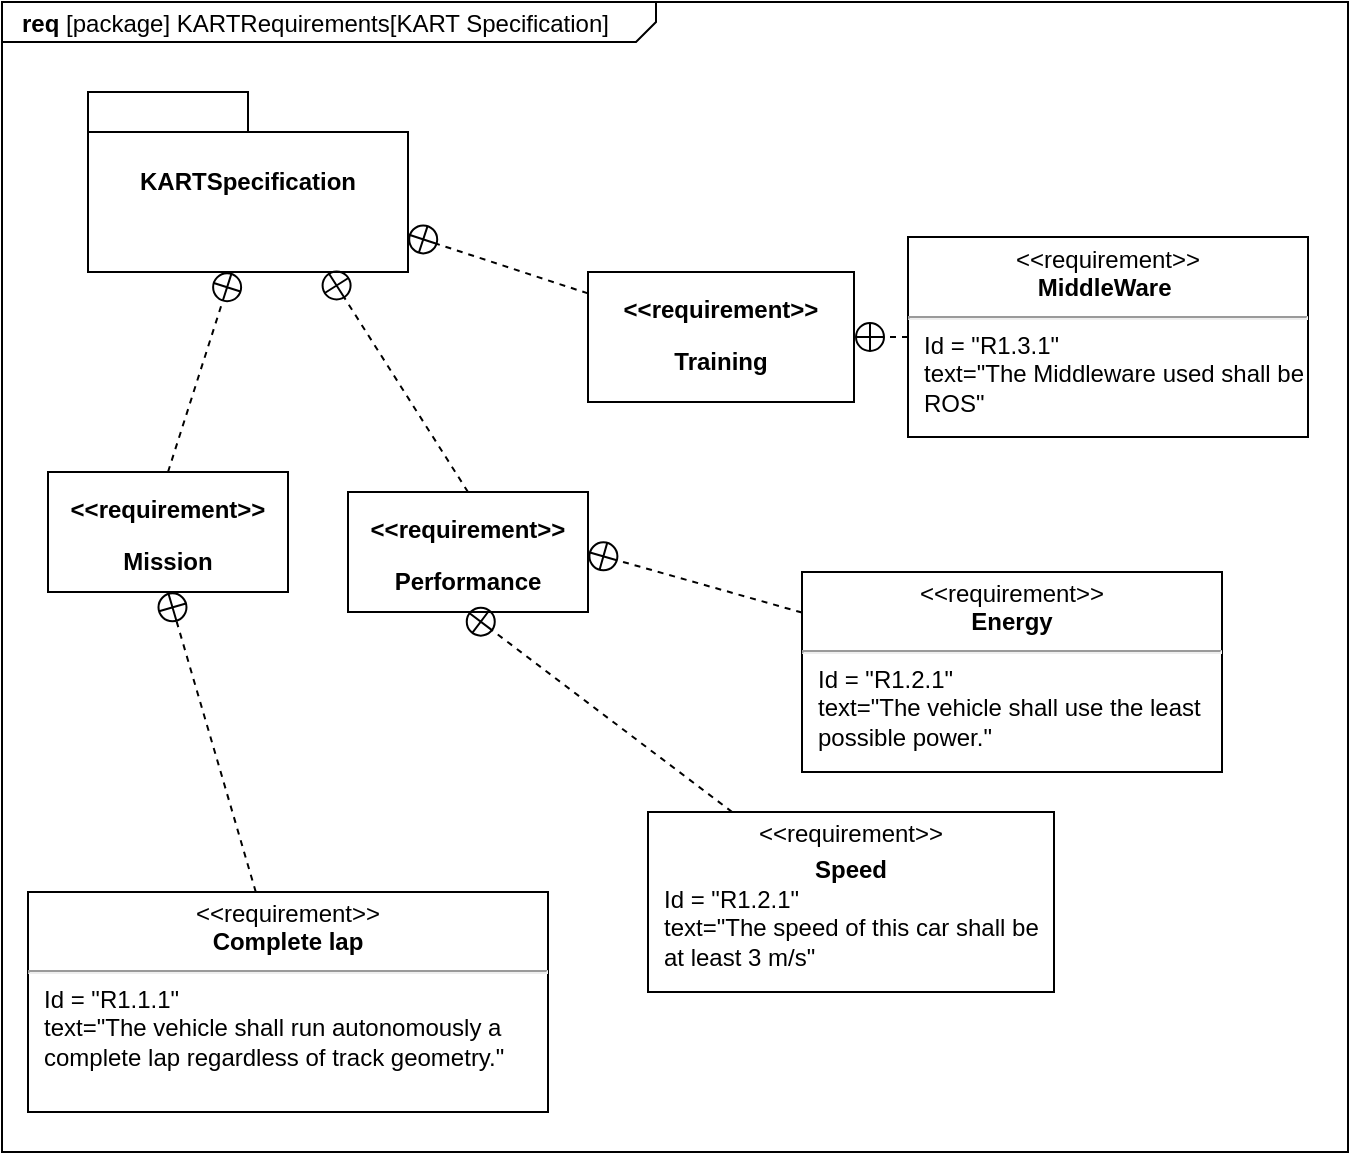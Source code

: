 <mxfile version="12.9.13" type="device"><diagram name="Page-1" id="929967ad-93f9-6ef4-fab6-5d389245f69c"><mxGraphModel dx="1144" dy="676" grid="1" gridSize="10" guides="1" tooltips="1" connect="1" arrows="1" fold="1" page="1" pageScale="1.5" pageWidth="1169" pageHeight="826" background="none" math="0" shadow="0"><root><mxCell id="0" style=";html=1;"/><mxCell id="1" style=";html=1;" parent="0"/><mxCell id="1672d66443f91eb5-1" value="&lt;p style=&quot;margin: 0px ; margin-top: 4px ; margin-left: 10px ; text-align: left&quot;&gt;&lt;b&gt;req&lt;/b&gt;&amp;nbsp;[package] KARTRequirements[KART Specification]&lt;/p&gt;" style="html=1;strokeWidth=1;shape=mxgraph.sysml.package;html=1;overflow=fill;whiteSpace=wrap;fillColor=none;gradientColor=none;fontSize=12;align=center;labelX=327.64;" parent="1" vertex="1"><mxGeometry x="317" y="295" width="673" height="575" as="geometry"/></mxCell><mxCell id="1672d66443f91eb5-2" value="KARTSpecification" style="shape=folder;tabWidth=80;tabHeight=20;tabPosition=left;strokeWidth=1;html=1;whiteSpace=wrap;align=center;fontSize=12;fontStyle=1" parent="1" vertex="1"><mxGeometry x="360" y="340" width="160" height="90" as="geometry"/></mxCell><mxCell id="pp1o5HmMVu40w1PAyCwE-11" style="edgeStyle=none;rounded=0;orthogonalLoop=1;jettySize=auto;html=1;dashed=1;endArrow=circlePlus;endFill=0;" edge="1" parent="1" source="1672d66443f91eb5-4" target="1672d66443f91eb5-2"><mxGeometry relative="1" as="geometry"/></mxCell><mxCell id="1672d66443f91eb5-4" value="&lt;p&gt;&amp;lt;&amp;lt;requirement&amp;gt;&amp;gt;&lt;/p&gt;&lt;p&gt;Training&lt;/p&gt;" style="shape=rect;html=1;overflow=fill;whiteSpace=wrap;align=center;fontStyle=1" parent="1" vertex="1"><mxGeometry x="610" y="430" width="133" height="65" as="geometry"/></mxCell><mxCell id="pp1o5HmMVu40w1PAyCwE-12" style="edgeStyle=none;rounded=0;orthogonalLoop=1;jettySize=auto;html=1;exitX=0.5;exitY=0;exitDx=0;exitDy=0;entryX=0.75;entryY=1;entryDx=0;entryDy=0;entryPerimeter=0;dashed=1;endArrow=circlePlus;endFill=0;" edge="1" parent="1" source="1672d66443f91eb5-5" target="1672d66443f91eb5-2"><mxGeometry relative="1" as="geometry"/></mxCell><mxCell id="1672d66443f91eb5-5" value="&lt;p&gt;&amp;lt;&amp;lt;requirement&amp;gt;&amp;gt;&lt;/p&gt;&lt;p&gt;Performance&lt;/p&gt;" style="shape=rect;html=1;overflow=fill;whiteSpace=wrap;align=center;fontStyle=1" parent="1" vertex="1"><mxGeometry x="490" y="540" width="120" height="60" as="geometry"/></mxCell><mxCell id="pp1o5HmMVu40w1PAyCwE-9" style="edgeStyle=none;rounded=0;orthogonalLoop=1;jettySize=auto;html=1;entryX=1;entryY=0.5;entryDx=0;entryDy=0;dashed=1;endArrow=circlePlus;endFill=0;" edge="1" parent="1" source="1672d66443f91eb5-10" target="1672d66443f91eb5-5"><mxGeometry relative="1" as="geometry"/></mxCell><mxCell id="1672d66443f91eb5-10" value="&lt;p style=&quot;margin: 0px ; margin-top: 4px ; text-align: center&quot;&gt;&amp;lt;&amp;lt;requirement&amp;gt;&amp;gt;&lt;br&gt;&lt;b&gt;Energy&lt;/b&gt;&lt;/p&gt;&lt;hr&gt;&lt;p style=&quot;margin: 0px ; margin-left: 8px ; text-align: left&quot;&gt;Id = &quot;R1.2.1&quot;&lt;/p&gt;&lt;p style=&quot;margin: 0px ; margin-left: 8px ; text-align: left&quot;&gt;text=&quot;The vehicle shall use the least possible power.&quot;&lt;/p&gt;" style="shape=rect;html=1;overflow=fill;whiteSpace=wrap;" parent="1" vertex="1"><mxGeometry x="717" y="580" width="210" height="100" as="geometry"/></mxCell><mxCell id="pp1o5HmMVu40w1PAyCwE-13" style="edgeStyle=none;rounded=0;orthogonalLoop=1;jettySize=auto;html=1;exitX=0.5;exitY=0;exitDx=0;exitDy=0;entryX=0.45;entryY=1;entryDx=0;entryDy=0;entryPerimeter=0;dashed=1;endArrow=circlePlus;endFill=0;" edge="1" parent="1" source="CnX41sEstj0uVsN7zbUR-1" target="1672d66443f91eb5-2"><mxGeometry relative="1" as="geometry"/></mxCell><mxCell id="CnX41sEstj0uVsN7zbUR-1" value="&lt;p&gt;&amp;lt;&amp;lt;requirement&amp;gt;&amp;gt;&lt;/p&gt;&lt;p&gt;Mission&lt;/p&gt;" style="shape=rect;html=1;overflow=fill;whiteSpace=wrap;align=center;fontStyle=1" parent="1" vertex="1"><mxGeometry x="340" y="530" width="120" height="60" as="geometry"/></mxCell><mxCell id="pp1o5HmMVu40w1PAyCwE-7" style="rounded=0;orthogonalLoop=1;jettySize=auto;html=1;entryX=0.5;entryY=1;entryDx=0;entryDy=0;dashed=1;endArrow=circlePlus;endFill=0;" edge="1" parent="1" source="CnX41sEstj0uVsN7zbUR-2" target="CnX41sEstj0uVsN7zbUR-1"><mxGeometry relative="1" as="geometry"/></mxCell><mxCell id="CnX41sEstj0uVsN7zbUR-2" value="&lt;p style=&quot;margin: 0px ; margin-top: 4px ; text-align: center&quot;&gt;&amp;lt;&amp;lt;requirement&amp;gt;&amp;gt;&lt;br&gt;&lt;b&gt;Complete lap&lt;/b&gt;&lt;/p&gt;&lt;hr&gt;&lt;p style=&quot;margin: 0px ; margin-left: 8px ; text-align: left&quot;&gt;Id = &quot;R1.1.1&quot;&lt;/p&gt;&lt;p style=&quot;margin: 0px ; margin-left: 8px ; text-align: left&quot;&gt;text=&quot;The vehicle shall run autonomously a complete lap regardless of track geometry.&quot;&lt;/p&gt;" style="shape=rect;html=1;overflow=fill;whiteSpace=wrap;" parent="1" vertex="1"><mxGeometry x="330" y="740" width="260" height="110" as="geometry"/></mxCell><mxCell id="pp1o5HmMVu40w1PAyCwE-8" style="edgeStyle=none;rounded=0;orthogonalLoop=1;jettySize=auto;html=1;entryX=0.5;entryY=1;entryDx=0;entryDy=0;dashed=1;endArrow=circlePlus;endFill=0;" edge="1" parent="1" source="CnX41sEstj0uVsN7zbUR-16" target="1672d66443f91eb5-5"><mxGeometry relative="1" as="geometry"/></mxCell><mxCell id="CnX41sEstj0uVsN7zbUR-16" value="&lt;p style=&quot;margin: 0px ; margin-top: 4px ; text-align: center&quot;&gt;&amp;lt;&amp;lt;requirement&amp;gt;&amp;gt;&lt;/p&gt;&lt;p style=&quot;margin: 0px ; margin-top: 4px ; text-align: center&quot;&gt;&lt;b&gt;Speed&lt;/b&gt;&lt;br&gt;&lt;/p&gt;&lt;p style=&quot;margin: 0px ; margin-left: 8px ; text-align: left&quot;&gt;Id = &quot;R1.2.1&quot;&lt;/p&gt;&lt;p style=&quot;margin: 0px ; margin-left: 8px ; text-align: left&quot;&gt;text=&quot;The speed of this car shall be at least 3 m/s&quot;&lt;/p&gt;" style="shape=rect;html=1;overflow=fill;whiteSpace=wrap;" parent="1" vertex="1"><mxGeometry x="640" y="700" width="203" height="90" as="geometry"/></mxCell><mxCell id="pp1o5HmMVu40w1PAyCwE-10" style="edgeStyle=none;rounded=0;orthogonalLoop=1;jettySize=auto;html=1;entryX=1;entryY=0.5;entryDx=0;entryDy=0;dashed=1;endArrow=circlePlus;endFill=0;" edge="1" parent="1" source="pp1o5HmMVu40w1PAyCwE-5" target="1672d66443f91eb5-4"><mxGeometry relative="1" as="geometry"/></mxCell><mxCell id="pp1o5HmMVu40w1PAyCwE-5" value="&lt;p style=&quot;margin: 0px ; margin-top: 4px ; text-align: center&quot;&gt;&amp;lt;&amp;lt;requirement&amp;gt;&amp;gt;&lt;br&gt;&lt;b&gt;MiddleWare&amp;nbsp;&lt;/b&gt;&lt;/p&gt;&lt;hr&gt;&lt;p style=&quot;margin: 0px ; margin-left: 8px ; text-align: left&quot;&gt;Id = &quot;R1.3.1&quot;&lt;/p&gt;&lt;p style=&quot;margin: 0px ; margin-left: 8px ; text-align: left&quot;&gt;text=&quot;The Middleware used shall be ROS&quot;&lt;/p&gt;" style="shape=rect;html=1;overflow=fill;whiteSpace=wrap;" vertex="1" parent="1"><mxGeometry x="770" y="412.5" width="200" height="100" as="geometry"/></mxCell></root></mxGraphModel></diagram></mxfile>